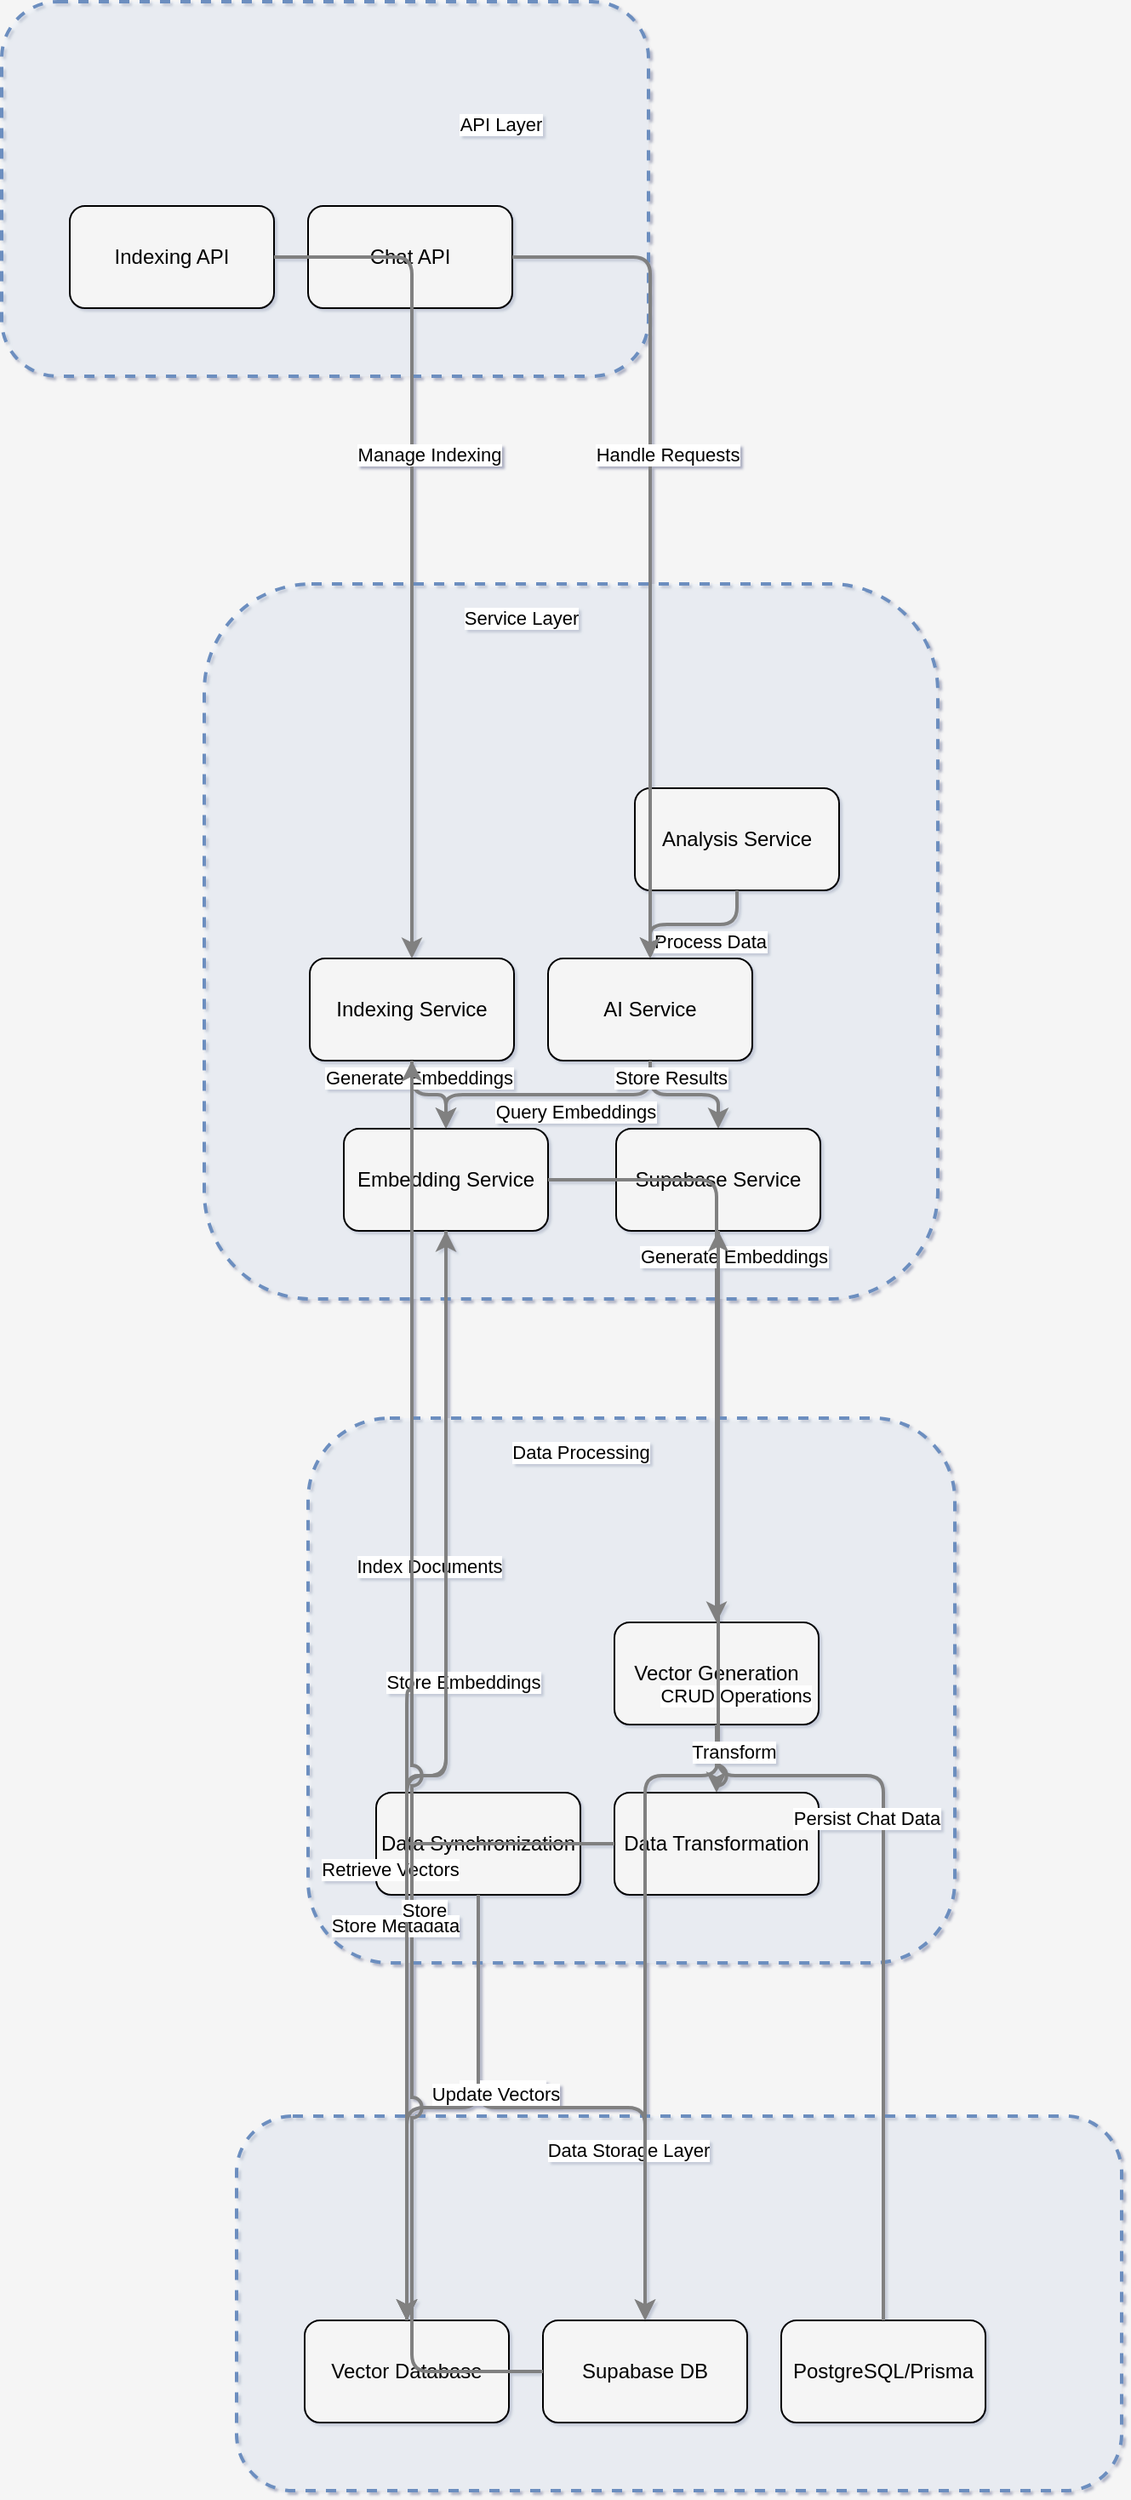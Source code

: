 <mxfile>
    <diagram id="codeviz-diagram" name="System Diagram">
        <mxGraphModel dx="1680" dy="1415" grid="1" gridSize="10" guides="1" tooltips="1" connect="1" arrows="1" fold="1" page="1" pageScale="1" pageWidth="1169" pageHeight="827" background="#F5F5F5" math="0" shadow="1">
            <root>
                <mxCell id="0"/>
                <mxCell id="1" parent="0"/>
                <mxCell id="subGraph3" value="" style="html=1;whiteSpace=wrap;container=1;fillColor=#dae8fc;strokeColor=#6c8ebf;dashed=1;fillOpacity=20;strokeWidth=2;containerType=none;recursiveResize=0;movable=1;resizable=1;autosize=0;dropTarget=0;rounded=1;" parent="1" vertex="1">
                    <mxGeometry x="150" y="802" width="380" height="320" as="geometry"/>
                </mxCell>
                <mxCell id="dataSync" value="Data Synchronization" style="rounded=1;whiteSpace=wrap;html=1;fillColor=#f5f5f5;" parent="subGraph3" vertex="1">
                    <mxGeometry x="40" y="220" width="120" height="60" as="geometry"/>
                </mxCell>
                <mxCell id="vectorGen" value="Vector Generation" style="rounded=1;whiteSpace=wrap;html=1;fillColor=#f5f5f5;" parent="subGraph3" vertex="1">
                    <mxGeometry x="180" y="120" width="120" height="60" as="geometry"/>
                </mxCell>
                <mxCell id="dataTransform" value="Data Transformation" style="rounded=1;whiteSpace=wrap;html=1;fillColor=#f5f5f5;" parent="subGraph3" vertex="1">
                    <mxGeometry x="180" y="220" width="120" height="60" as="geometry"/>
                </mxCell>
                <mxCell id="subGraph3_label" value="Data Processing" style="edgeLabel;html=1;align=center;verticalAlign=middle;resizable=0;labelBackgroundColor=white;spacing=5;rounded=1;" parent="1" vertex="1">
                    <mxGeometry x="158" y="810" width="304" height="24" as="geometry"/>
                </mxCell>
                <mxCell id="subGraph2" value="" style="html=1;whiteSpace=wrap;container=1;fillColor=#dae8fc;strokeColor=#6c8ebf;dashed=1;fillOpacity=20;strokeWidth=2;containerType=none;recursiveResize=0;movable=1;resizable=1;autosize=0;dropTarget=0;rounded=1;" parent="1" vertex="1">
                    <mxGeometry x="-30" y="-30" width="380" height="220" as="geometry"/>
                </mxCell>
                <mxCell id="chatAPI" value="Chat API" style="rounded=1;whiteSpace=wrap;html=1;fillColor=#f5f5f5;" parent="subGraph2" vertex="1">
                    <mxGeometry x="180" y="120" width="120" height="60" as="geometry"/>
                </mxCell>
                <mxCell id="indexingAPI" value="Indexing API" style="rounded=1;whiteSpace=wrap;html=1;fillColor=#f5f5f5;" parent="subGraph2" vertex="1">
                    <mxGeometry x="40" y="120" width="120" height="60" as="geometry"/>
                </mxCell>
                <mxCell id="subGraph2_label" value="API Layer" style="edgeLabel;html=1;align=center;verticalAlign=middle;resizable=0;labelBackgroundColor=white;spacing=5;rounded=1;" parent="1" vertex="1">
                    <mxGeometry x="111" y="30" width="304" height="24" as="geometry"/>
                </mxCell>
                <mxCell id="subGraph1" value="" style="html=1;whiteSpace=wrap;container=1;fillColor=#dae8fc;strokeColor=#6c8ebf;dashed=1;fillOpacity=20;strokeWidth=2;containerType=none;recursiveResize=0;movable=1;resizable=1;autosize=0;dropTarget=0;rounded=1;" parent="1" vertex="1">
                    <mxGeometry x="89" y="312" width="431" height="420" as="geometry"/>
                </mxCell>
                <mxCell id="embeddingService" value="Embedding Service" style="rounded=1;whiteSpace=wrap;html=1;fillColor=#f5f5f5;" parent="subGraph1" vertex="1">
                    <mxGeometry x="82" y="320" width="120" height="60" as="geometry"/>
                </mxCell>
                <mxCell id="indexingService" value="Indexing Service" style="rounded=1;whiteSpace=wrap;html=1;fillColor=#f5f5f5;" parent="subGraph1" vertex="1">
                    <mxGeometry x="62" y="220" width="120" height="60" as="geometry"/>
                </mxCell>
                <mxCell id="supabaseService" value="Supabase Service" style="rounded=1;whiteSpace=wrap;html=1;fillColor=#f5f5f5;" parent="subGraph1" vertex="1">
                    <mxGeometry x="242" y="320" width="120" height="60" as="geometry"/>
                </mxCell>
                <mxCell id="aiService" value="AI Service" style="rounded=1;whiteSpace=wrap;html=1;fillColor=#f5f5f5;" parent="subGraph1" vertex="1">
                    <mxGeometry x="202" y="220" width="120" height="60" as="geometry"/>
                </mxCell>
                <mxCell id="analysisService" value="Analysis Service" style="rounded=1;whiteSpace=wrap;html=1;fillColor=#f5f5f5;" parent="subGraph1" vertex="1">
                    <mxGeometry x="253" y="120" width="120" height="60" as="geometry"/>
                </mxCell>
                <mxCell id="subGraph1_label" value="Service Layer" style="edgeLabel;html=1;align=center;verticalAlign=middle;resizable=0;labelBackgroundColor=white;spacing=5;rounded=1;" parent="1" vertex="1">
                    <mxGeometry x="97" y="320" width="355" height="24" as="geometry"/>
                </mxCell>
                <mxCell id="subGraph0" value="" style="html=1;whiteSpace=wrap;container=1;fillColor=#dae8fc;strokeColor=#6c8ebf;dashed=1;fillOpacity=20;strokeWidth=2;containerType=none;recursiveResize=0;movable=1;resizable=1;autosize=0;dropTarget=0;rounded=1;" parent="1" vertex="1">
                    <mxGeometry x="108" y="1212" width="520" height="220" as="geometry"/>
                </mxCell>
                <mxCell id="supabase" value="Supabase DB" style="rounded=1;whiteSpace=wrap;html=1;fillColor=#f5f5f5;" parent="subGraph0" vertex="1">
                    <mxGeometry x="180" y="120" width="120" height="60" as="geometry"/>
                </mxCell>
                <mxCell id="vectorDB" value="Vector Database" style="rounded=1;whiteSpace=wrap;html=1;fillColor=#f5f5f5;" parent="subGraph0" vertex="1">
                    <mxGeometry x="40" y="120" width="120" height="60" as="geometry"/>
                </mxCell>
                <mxCell id="prismaDB" value="PostgreSQL/Prisma" style="rounded=1;whiteSpace=wrap;html=1;fillColor=#f5f5f5;" parent="subGraph0" vertex="1">
                    <mxGeometry x="320" y="120" width="120" height="60" as="geometry"/>
                </mxCell>
                <mxCell id="subGraph0_label" value="Data Storage Layer" style="edgeLabel;html=1;align=center;verticalAlign=middle;resizable=0;labelBackgroundColor=white;spacing=5;rounded=1;" parent="1" vertex="1">
                    <mxGeometry x="116" y="1220" width="444" height="24" as="geometry"/>
                </mxCell>
                <mxCell id="edge-L_embeddingService_vectorDB_0" style="edgeStyle=orthogonalEdgeStyle;rounded=1;orthogonalLoop=1;jettySize=auto;html=1;strokeColor=#808080;strokeWidth=2;jumpStyle=arc;jumpSize=10;spacing=15;labelBackgroundColor=white;labelBorderColor=none;" parent="1" source="embeddingService" target="vectorDB" edge="1">
                    <mxGeometry relative="1" as="geometry"/>
                </mxCell>
                <mxCell id="edge-L_embeddingService_vectorDB_0_label" value="Store Embeddings" style="edgeLabel;html=1;align=center;verticalAlign=middle;resizable=0;points=[];rounded=1;" parent="edge-L_embeddingService_vectorDB_0" vertex="1" connectable="0">
                    <mxGeometry x="-0.2" y="10" relative="1" as="geometry">
                        <mxPoint as="offset"/>
                    </mxGeometry>
                </mxCell>
                <mxCell id="edge-L_embeddingService_vectorGen_1" style="edgeStyle=orthogonalEdgeStyle;rounded=1;orthogonalLoop=1;jettySize=auto;html=1;strokeColor=#808080;strokeWidth=2;jumpStyle=arc;jumpSize=10;spacing=15;labelBackgroundColor=white;labelBorderColor=none;" parent="1" source="embeddingService" target="vectorGen" edge="1">
                    <mxGeometry relative="1" as="geometry"/>
                </mxCell>
                <mxCell id="edge-L_embeddingService_vectorGen_1_label" value="Generate Embeddings" style="edgeLabel;html=1;align=center;verticalAlign=middle;resizable=0;points=[];rounded=1;" parent="edge-L_embeddingService_vectorGen_1" vertex="1" connectable="0">
                    <mxGeometry x="-0.2" y="10" relative="1" as="geometry">
                        <mxPoint as="offset"/>
                    </mxGeometry>
                </mxCell>
                <mxCell id="edge-L_indexingService_vectorDB_2" style="edgeStyle=orthogonalEdgeStyle;rounded=1;orthogonalLoop=1;jettySize=auto;html=1;strokeColor=#808080;strokeWidth=2;jumpStyle=arc;jumpSize=10;spacing=15;labelBackgroundColor=white;labelBorderColor=none;" parent="1" source="indexingService" target="vectorDB" edge="1">
                    <mxGeometry relative="1" as="geometry"/>
                </mxCell>
                <mxCell id="edge-L_indexingService_vectorDB_2_label" value="Index Documents" style="edgeLabel;html=1;align=center;verticalAlign=middle;resizable=0;points=[];rounded=1;" parent="edge-L_indexingService_vectorDB_2" vertex="1" connectable="0">
                    <mxGeometry x="-0.2" y="10" relative="1" as="geometry">
                        <mxPoint as="offset"/>
                    </mxGeometry>
                </mxCell>
                <mxCell id="edge-L_supabaseService_supabase_3" style="edgeStyle=orthogonalEdgeStyle;rounded=1;orthogonalLoop=1;jettySize=auto;html=1;strokeColor=#808080;strokeWidth=2;jumpStyle=arc;jumpSize=10;spacing=15;labelBackgroundColor=white;labelBorderColor=none;" parent="1" source="supabaseService" target="supabase" edge="1">
                    <mxGeometry relative="1" as="geometry"/>
                </mxCell>
                <mxCell id="edge-L_supabaseService_supabase_3_label" value="CRUD Operations" style="edgeLabel;html=1;align=center;verticalAlign=middle;resizable=0;points=[];rounded=1;" parent="edge-L_supabaseService_supabase_3" vertex="1" connectable="0">
                    <mxGeometry x="-0.2" y="10" relative="1" as="geometry">
                        <mxPoint as="offset"/>
                    </mxGeometry>
                </mxCell>
                <mxCell id="edge-L_aiService_embeddingService_4" style="edgeStyle=orthogonalEdgeStyle;rounded=1;orthogonalLoop=1;jettySize=auto;html=1;strokeColor=#808080;strokeWidth=2;jumpStyle=arc;jumpSize=10;spacing=15;labelBackgroundColor=white;labelBorderColor=none;" parent="1" source="aiService" target="embeddingService" edge="1">
                    <mxGeometry relative="1" as="geometry"/>
                </mxCell>
                <mxCell id="edge-L_aiService_embeddingService_4_label" value="Query Embeddings" style="edgeLabel;html=1;align=center;verticalAlign=middle;resizable=0;points=[];rounded=1;" parent="edge-L_aiService_embeddingService_4" vertex="1" connectable="0">
                    <mxGeometry x="-0.2" y="10" relative="1" as="geometry">
                        <mxPoint as="offset"/>
                    </mxGeometry>
                </mxCell>
                <mxCell id="edge-L_aiService_supabaseService_5" style="edgeStyle=orthogonalEdgeStyle;rounded=1;orthogonalLoop=1;jettySize=auto;html=1;strokeColor=#808080;strokeWidth=2;jumpStyle=arc;jumpSize=10;spacing=15;labelBackgroundColor=white;labelBorderColor=none;" parent="1" source="aiService" target="supabaseService" edge="1">
                    <mxGeometry relative="1" as="geometry"/>
                </mxCell>
                <mxCell id="edge-L_aiService_supabaseService_5_label" value="Store Results" style="edgeLabel;html=1;align=center;verticalAlign=middle;resizable=0;points=[];rounded=1;" parent="edge-L_aiService_supabaseService_5" vertex="1" connectable="0">
                    <mxGeometry x="-0.2" y="10" relative="1" as="geometry">
                        <mxPoint as="offset"/>
                    </mxGeometry>
                </mxCell>
                <mxCell id="edge-L_analysisService_aiService_6" style="edgeStyle=orthogonalEdgeStyle;rounded=1;orthogonalLoop=1;jettySize=auto;html=1;strokeColor=#808080;strokeWidth=2;jumpStyle=arc;jumpSize=10;spacing=15;labelBackgroundColor=white;labelBorderColor=none;" parent="1" source="analysisService" target="aiService" edge="1">
                    <mxGeometry relative="1" as="geometry"/>
                </mxCell>
                <mxCell id="edge-L_analysisService_aiService_6_label" value="Process Data" style="edgeLabel;html=1;align=center;verticalAlign=middle;resizable=0;points=[];rounded=1;" parent="edge-L_analysisService_aiService_6" vertex="1" connectable="0">
                    <mxGeometry x="-0.2" y="10" relative="1" as="geometry">
                        <mxPoint as="offset"/>
                    </mxGeometry>
                </mxCell>
                <mxCell id="edge-L_indexingService_embeddingService_7" style="edgeStyle=orthogonalEdgeStyle;rounded=1;orthogonalLoop=1;jettySize=auto;html=1;strokeColor=#808080;strokeWidth=2;jumpStyle=arc;jumpSize=10;spacing=15;labelBackgroundColor=white;labelBorderColor=none;" parent="1" source="indexingService" target="embeddingService" edge="1">
                    <mxGeometry relative="1" as="geometry"/>
                </mxCell>
                <mxCell id="edge-L_indexingService_embeddingService_7_label" value="Generate Embeddings" style="edgeLabel;html=1;align=center;verticalAlign=middle;resizable=0;points=[];rounded=1;" parent="edge-L_indexingService_embeddingService_7" vertex="1" connectable="0">
                    <mxGeometry x="-0.2" y="10" relative="1" as="geometry">
                        <mxPoint as="offset"/>
                    </mxGeometry>
                </mxCell>
                <mxCell id="edge-L_chatAPI_aiService_8" style="edgeStyle=orthogonalEdgeStyle;rounded=1;orthogonalLoop=1;jettySize=auto;html=1;strokeColor=#808080;strokeWidth=2;jumpStyle=arc;jumpSize=10;spacing=15;labelBackgroundColor=white;labelBorderColor=none;" parent="1" source="chatAPI" target="aiService" edge="1">
                    <mxGeometry relative="1" as="geometry"/>
                </mxCell>
                <mxCell id="edge-L_chatAPI_aiService_8_label" value="Handle Requests" style="edgeLabel;html=1;align=center;verticalAlign=middle;resizable=0;points=[];rounded=1;" parent="edge-L_chatAPI_aiService_8" vertex="1" connectable="0">
                    <mxGeometry x="-0.2" y="10" relative="1" as="geometry">
                        <mxPoint as="offset"/>
                    </mxGeometry>
                </mxCell>
                <mxCell id="edge-L_indexingAPI_indexingService_9" style="edgeStyle=orthogonalEdgeStyle;rounded=1;orthogonalLoop=1;jettySize=auto;html=1;strokeColor=#808080;strokeWidth=2;jumpStyle=arc;jumpSize=10;spacing=15;labelBackgroundColor=white;labelBorderColor=none;" parent="1" source="indexingAPI" target="indexingService" edge="1">
                    <mxGeometry relative="1" as="geometry"/>
                </mxCell>
                <mxCell id="edge-L_indexingAPI_indexingService_9_label" value="Manage Indexing" style="edgeLabel;html=1;align=center;verticalAlign=middle;resizable=0;points=[];rounded=1;" parent="edge-L_indexingAPI_indexingService_9" vertex="1" connectable="0">
                    <mxGeometry x="-0.2" y="10" relative="1" as="geometry">
                        <mxPoint as="offset"/>
                    </mxGeometry>
                </mxCell>
                <mxCell id="edge-L_dataSync_supabase_10" style="edgeStyle=orthogonalEdgeStyle;rounded=1;orthogonalLoop=1;jettySize=auto;html=1;strokeColor=#808080;strokeWidth=2;jumpStyle=arc;jumpSize=10;spacing=15;labelBackgroundColor=white;labelBorderColor=none;" parent="1" source="dataSync" target="supabase" edge="1">
                    <mxGeometry relative="1" as="geometry"/>
                </mxCell>
                <mxCell id="edge-L_dataSync_supabase_10_label" value="Sync Data" style="edgeLabel;html=1;align=center;verticalAlign=middle;resizable=0;points=[];rounded=1;" parent="edge-L_dataSync_supabase_10" vertex="1" connectable="0">
                    <mxGeometry x="-0.2" y="10" relative="1" as="geometry">
                        <mxPoint as="offset"/>
                    </mxGeometry>
                </mxCell>
                <mxCell id="edge-L_dataSync_vectorDB_11" style="edgeStyle=orthogonalEdgeStyle;rounded=1;orthogonalLoop=1;jettySize=auto;html=1;strokeColor=#808080;strokeWidth=2;jumpStyle=arc;jumpSize=10;spacing=15;labelBackgroundColor=white;labelBorderColor=none;" parent="1" source="dataSync" target="vectorDB" edge="1">
                    <mxGeometry relative="1" as="geometry"/>
                </mxCell>
                <mxCell id="edge-L_dataSync_vectorDB_11_label" value="Update Vectors" style="edgeLabel;html=1;align=center;verticalAlign=middle;resizable=0;points=[];rounded=1;" parent="edge-L_dataSync_vectorDB_11" vertex="1" connectable="0">
                    <mxGeometry x="-0.2" y="10" relative="1" as="geometry">
                        <mxPoint as="offset"/>
                    </mxGeometry>
                </mxCell>
                <mxCell id="edge-L_prismaDB_supabaseService_12" style="edgeStyle=orthogonalEdgeStyle;rounded=1;orthogonalLoop=1;jettySize=auto;html=1;strokeColor=#808080;strokeWidth=2;jumpStyle=arc;jumpSize=10;spacing=15;labelBackgroundColor=white;labelBorderColor=none;" parent="1" source="prismaDB" target="supabaseService" edge="1">
                    <mxGeometry relative="1" as="geometry"/>
                </mxCell>
                <mxCell id="edge-L_prismaDB_supabaseService_12_label" value="Persist Chat Data" style="edgeLabel;html=1;align=center;verticalAlign=middle;resizable=0;points=[];rounded=1;" parent="edge-L_prismaDB_supabaseService_12" vertex="1" connectable="0">
                    <mxGeometry x="-0.2" y="10" relative="1" as="geometry">
                        <mxPoint as="offset"/>
                    </mxGeometry>
                </mxCell>
                <mxCell id="edge-L_vectorDB_embeddingService_13" style="edgeStyle=orthogonalEdgeStyle;rounded=1;orthogonalLoop=1;jettySize=auto;html=1;strokeColor=#808080;strokeWidth=2;jumpStyle=arc;jumpSize=10;spacing=15;labelBackgroundColor=white;labelBorderColor=none;" parent="1" source="vectorDB" target="embeddingService" edge="1">
                    <mxGeometry relative="1" as="geometry"/>
                </mxCell>
                <mxCell id="edge-L_vectorDB_embeddingService_13_label" value="Retrieve Vectors" style="edgeLabel;html=1;align=center;verticalAlign=middle;resizable=0;points=[];rounded=1;" parent="edge-L_vectorDB_embeddingService_13" vertex="1" connectable="0">
                    <mxGeometry x="-0.2" y="10" relative="1" as="geometry">
                        <mxPoint as="offset"/>
                    </mxGeometry>
                </mxCell>
                <mxCell id="edge-L_supabase_indexingService_14" style="edgeStyle=orthogonalEdgeStyle;rounded=1;orthogonalLoop=1;jettySize=auto;html=1;strokeColor=#808080;strokeWidth=2;jumpStyle=arc;jumpSize=10;spacing=15;labelBackgroundColor=white;labelBorderColor=none;" parent="1" source="supabase" target="indexingService" edge="1">
                    <mxGeometry relative="1" as="geometry"/>
                </mxCell>
                <mxCell id="edge-L_supabase_indexingService_14_label" value="Store Metadata" style="edgeLabel;html=1;align=center;verticalAlign=middle;resizable=0;points=[];rounded=1;" parent="edge-L_supabase_indexingService_14" vertex="1" connectable="0">
                    <mxGeometry x="-0.2" y="10" relative="1" as="geometry">
                        <mxPoint as="offset"/>
                    </mxGeometry>
                </mxCell>
                <mxCell id="edge-L_vectorGen_dataTransform_15" style="edgeStyle=orthogonalEdgeStyle;rounded=1;orthogonalLoop=1;jettySize=auto;html=1;strokeColor=#808080;strokeWidth=2;jumpStyle=arc;jumpSize=10;spacing=15;labelBackgroundColor=white;labelBorderColor=none;" parent="1" source="vectorGen" target="dataTransform" edge="1">
                    <mxGeometry relative="1" as="geometry"/>
                </mxCell>
                <mxCell id="edge-L_vectorGen_dataTransform_15_label" value="Transform" style="edgeLabel;html=1;align=center;verticalAlign=middle;resizable=0;points=[];rounded=1;" parent="edge-L_vectorGen_dataTransform_15" vertex="1" connectable="0">
                    <mxGeometry x="-0.2" y="10" relative="1" as="geometry">
                        <mxPoint as="offset"/>
                    </mxGeometry>
                </mxCell>
                <mxCell id="edge-L_dataTransform_vectorDB_16" style="edgeStyle=orthogonalEdgeStyle;rounded=1;orthogonalLoop=1;jettySize=auto;html=1;strokeColor=#808080;strokeWidth=2;jumpStyle=arc;jumpSize=10;spacing=15;labelBackgroundColor=white;labelBorderColor=none;" parent="1" source="dataTransform" target="vectorDB" edge="1">
                    <mxGeometry relative="1" as="geometry"/>
                </mxCell>
                <mxCell id="edge-L_dataTransform_vectorDB_16_label" value="Store" style="edgeLabel;html=1;align=center;verticalAlign=middle;resizable=0;points=[];rounded=1;" parent="edge-L_dataTransform_vectorDB_16" vertex="1" connectable="0">
                    <mxGeometry x="-0.2" y="10" relative="1" as="geometry">
                        <mxPoint as="offset"/>
                    </mxGeometry>
                </mxCell>
            </root>
        </mxGraphModel>
    </diagram>
</mxfile>